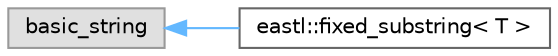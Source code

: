 digraph "类继承关系图"
{
 // LATEX_PDF_SIZE
  bgcolor="transparent";
  edge [fontname=Helvetica,fontsize=10,labelfontname=Helvetica,labelfontsize=10];
  node [fontname=Helvetica,fontsize=10,shape=box,height=0.2,width=0.4];
  rankdir="LR";
  Node0 [id="Node000000",label="basic_string",height=0.2,width=0.4,color="grey60", fillcolor="#E0E0E0", style="filled",tooltip=" "];
  Node0 -> Node1 [id="edge317_Node000000_Node000001",dir="back",color="steelblue1",style="solid",tooltip=" "];
  Node1 [id="Node000001",label="eastl::fixed_substring\< T \>",height=0.2,width=0.4,color="grey40", fillcolor="white", style="filled",URL="$classeastl_1_1fixed__substring.html",tooltip=" "];
}
